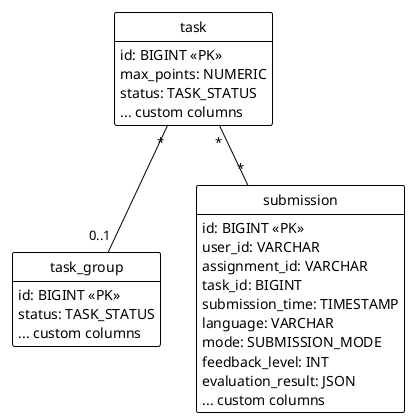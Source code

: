 @startuml
!theme plain
hide circle
hide methods

class task_group {
    id: BIGINT <<PK>>
    status: TASK_STATUS
    ... custom columns
}

class task {
    id: BIGINT <<PK>>
    max_points: NUMERIC
    status: TASK_STATUS
    ... custom columns
}

class submission {
    id: BIGINT <<PK>>
    user_id: VARCHAR
    assignment_id: VARCHAR
    task_id: BIGINT
    submission_time: TIMESTAMP
    language: VARCHAR
    mode: SUBMISSION_MODE
    feedback_level: INT
    evaluation_result: JSON
    ... custom columns
}

task "*" -- "0..1" task_group
task "*" -- "*" submission
@enduml
